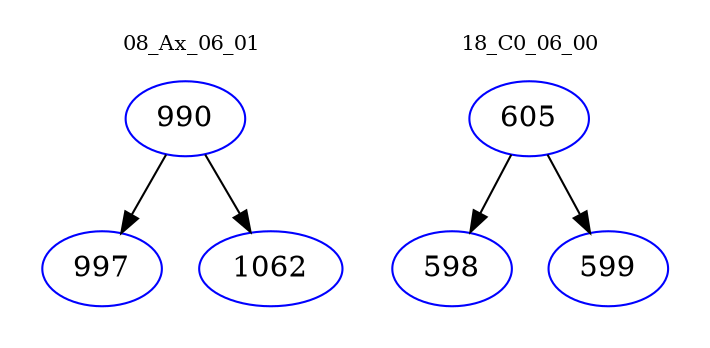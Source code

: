 digraph{
subgraph cluster_0 {
color = white
label = "08_Ax_06_01";
fontsize=10;
T0_990 [label="990", color="blue"]
T0_990 -> T0_997 [color="black"]
T0_997 [label="997", color="blue"]
T0_990 -> T0_1062 [color="black"]
T0_1062 [label="1062", color="blue"]
}
subgraph cluster_1 {
color = white
label = "18_C0_06_00";
fontsize=10;
T1_605 [label="605", color="blue"]
T1_605 -> T1_598 [color="black"]
T1_598 [label="598", color="blue"]
T1_605 -> T1_599 [color="black"]
T1_599 [label="599", color="blue"]
}
}
